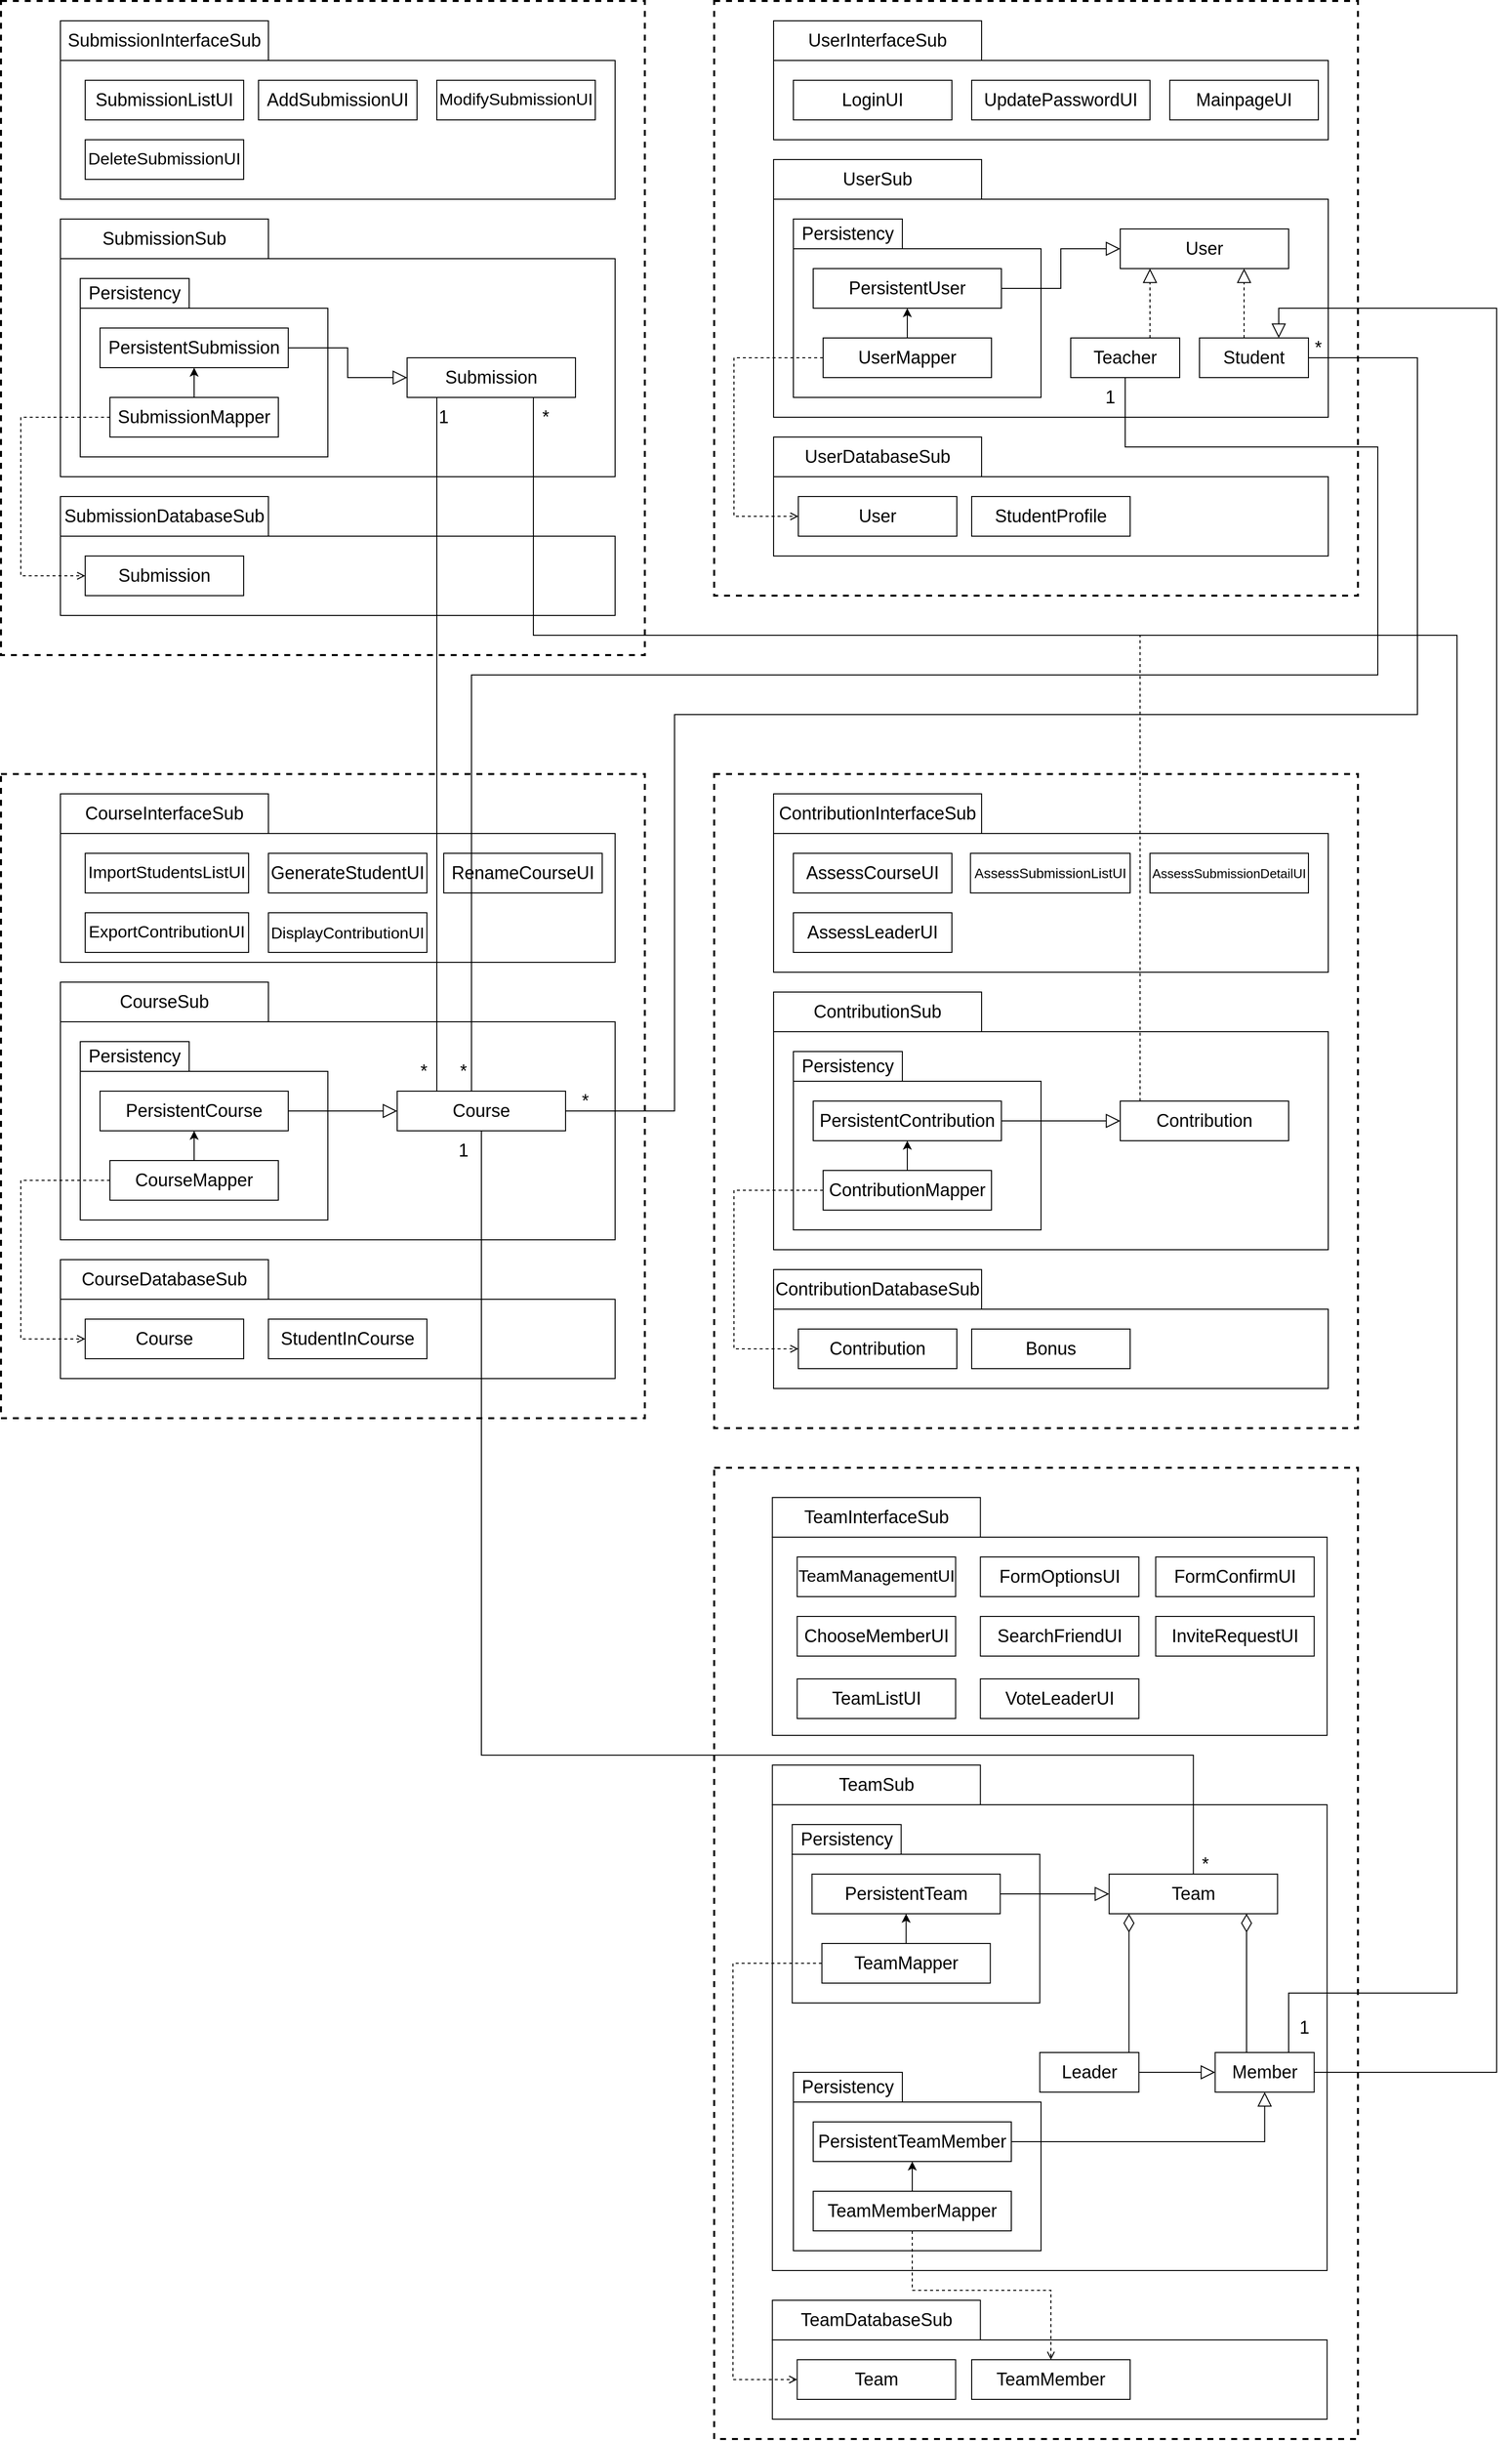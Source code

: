 <mxfile version="12.6.5" type="device"><diagram id="eF9GZsNwg34fbV_sq6hl" name="第 1 页"><mxGraphModel dx="749" dy="556" grid="1" gridSize="10" guides="1" tooltips="1" connect="1" arrows="1" fold="1" page="1" pageScale="1" pageWidth="1654" pageHeight="1169" math="0" shadow="0"><root><mxCell id="0"/><mxCell id="1" parent="0"/><mxCell id="9gmbNfI77f2Wn-PcryCL-110" value="" style="rounded=0;whiteSpace=wrap;html=1;fontSize=18;fillColor=none;dashed=1;strokeWidth=2;" parent="1" vertex="1"><mxGeometry x="760" y="820" width="650" height="660" as="geometry"/></mxCell><mxCell id="9gmbNfI77f2Wn-PcryCL-60" value="" style="rounded=0;whiteSpace=wrap;html=1;fontSize=18;fillColor=none;dashed=1;strokeWidth=2;" parent="1" vertex="1"><mxGeometry x="760" y="1520" width="650" height="980" as="geometry"/></mxCell><mxCell id="9gmbNfI77f2Wn-PcryCL-38" value="" style="rounded=0;whiteSpace=wrap;html=1;fontSize=18;fillColor=none;dashed=1;strokeWidth=2;" parent="1" vertex="1"><mxGeometry x="40" y="40" width="650" height="660" as="geometry"/></mxCell><mxCell id="9gmbNfI77f2Wn-PcryCL-2" value="" style="rounded=0;whiteSpace=wrap;html=1;fontSize=18;" parent="1" vertex="1"><mxGeometry x="100" y="100" width="560" height="140" as="geometry"/></mxCell><mxCell id="9gmbNfI77f2Wn-PcryCL-15" value="DeleteSubmissionUI" style="rounded=0;whiteSpace=wrap;html=1;fontSize=17;" parent="1" vertex="1"><mxGeometry x="125" y="180" width="160" height="40" as="geometry"/></mxCell><mxCell id="9gmbNfI77f2Wn-PcryCL-16" value="&lt;font style=&quot;font-size: 18px&quot;&gt;AddSubmissionUI&lt;/font&gt;" style="rounded=0;whiteSpace=wrap;html=1;fontSize=18;" parent="1" vertex="1"><mxGeometry x="300" y="120" width="160" height="40" as="geometry"/></mxCell><mxCell id="9gmbNfI77f2Wn-PcryCL-17" value="ModifySubmissionUI" style="rounded=0;whiteSpace=wrap;html=1;fontSize=17;" parent="1" vertex="1"><mxGeometry x="480" y="120" width="160" height="40" as="geometry"/></mxCell><mxCell id="9gmbNfI77f2Wn-PcryCL-19" value="&lt;font style=&quot;font-size: 18px&quot;&gt;SubmissionInterfaceSub&lt;/font&gt;" style="rounded=0;whiteSpace=wrap;html=1;fontSize=18;" parent="1" vertex="1"><mxGeometry x="100" y="60" width="210" height="40" as="geometry"/></mxCell><mxCell id="9gmbNfI77f2Wn-PcryCL-20" value="" style="rounded=0;whiteSpace=wrap;html=1;fontSize=18;" parent="1" vertex="1"><mxGeometry x="100" y="300" width="560" height="220" as="geometry"/></mxCell><mxCell id="9gmbNfI77f2Wn-PcryCL-21" value="" style="rounded=0;whiteSpace=wrap;html=1;fontSize=18;" parent="1" vertex="1"><mxGeometry x="120" y="350" width="250" height="150" as="geometry"/></mxCell><mxCell id="9gmbNfI77f2Wn-PcryCL-22" value="&lt;font style=&quot;font-size: 18px&quot;&gt;Persistency&lt;/font&gt;" style="rounded=0;whiteSpace=wrap;html=1;fontSize=18;" parent="1" vertex="1"><mxGeometry x="120" y="320" width="110" height="30" as="geometry"/></mxCell><mxCell id="9gmbNfI77f2Wn-PcryCL-28" style="edgeStyle=orthogonalEdgeStyle;rounded=0;orthogonalLoop=1;jettySize=auto;html=1;fontSize=18;" parent="1" source="9gmbNfI77f2Wn-PcryCL-23" target="9gmbNfI77f2Wn-PcryCL-25" edge="1"><mxGeometry relative="1" as="geometry"/></mxCell><mxCell id="9gmbNfI77f2Wn-PcryCL-23" value="SubmissionMapper" style="rounded=0;whiteSpace=wrap;html=1;fontSize=18;" parent="1" vertex="1"><mxGeometry x="150" y="440" width="170" height="40" as="geometry"/></mxCell><mxCell id="9gmbNfI77f2Wn-PcryCL-24" value="&lt;font style=&quot;font-size: 18px&quot;&gt;SubmissionSub&lt;/font&gt;" style="rounded=0;whiteSpace=wrap;html=1;fontSize=18;" parent="1" vertex="1"><mxGeometry x="100" y="260" width="210" height="40" as="geometry"/></mxCell><mxCell id="9gmbNfI77f2Wn-PcryCL-25" value="PersistentSubmission" style="rounded=0;whiteSpace=wrap;html=1;fontSize=18;" parent="1" vertex="1"><mxGeometry x="140" y="370" width="190" height="40" as="geometry"/></mxCell><mxCell id="9gmbNfI77f2Wn-PcryCL-29" value="Submission" style="rounded=0;whiteSpace=wrap;html=1;fontSize=18;" parent="1" vertex="1"><mxGeometry x="450" y="400" width="170" height="40" as="geometry"/></mxCell><mxCell id="9gmbNfI77f2Wn-PcryCL-30" value="" style="endArrow=block;html=1;fontSize=18;endFill=0;endSize=12;edgeStyle=elbowEdgeStyle;rounded=0;" parent="1" source="9gmbNfI77f2Wn-PcryCL-25" target="9gmbNfI77f2Wn-PcryCL-29" edge="1"><mxGeometry width="50" height="50" relative="1" as="geometry"><mxPoint x="437" y="530" as="sourcePoint"/><mxPoint x="487" y="480" as="targetPoint"/></mxGeometry></mxCell><mxCell id="9gmbNfI77f2Wn-PcryCL-31" value="" style="rounded=0;whiteSpace=wrap;html=1;fontSize=18;" parent="1" vertex="1"><mxGeometry x="100" y="580" width="560" height="80" as="geometry"/></mxCell><mxCell id="9gmbNfI77f2Wn-PcryCL-33" value="&lt;font style=&quot;font-size: 18px&quot;&gt;Submission&lt;/font&gt;" style="rounded=0;whiteSpace=wrap;html=1;fontSize=18;" parent="1" vertex="1"><mxGeometry x="125" y="600" width="160" height="40" as="geometry"/></mxCell><mxCell id="9gmbNfI77f2Wn-PcryCL-35" value="&lt;font style=&quot;font-size: 18px&quot;&gt;SubmissionDatabaseSub&lt;/font&gt;" style="rounded=0;whiteSpace=wrap;html=1;fontSize=18;" parent="1" vertex="1"><mxGeometry x="100" y="540" width="210" height="40" as="geometry"/></mxCell><mxCell id="9gmbNfI77f2Wn-PcryCL-37" value="" style="endArrow=open;html=1;fontSize=18;exitX=0;exitY=0.5;exitDx=0;exitDy=0;entryX=0;entryY=0.5;entryDx=0;entryDy=0;dashed=1;endFill=0;edgeStyle=orthogonalEdgeStyle;rounded=0;" parent="1" source="9gmbNfI77f2Wn-PcryCL-23" target="9gmbNfI77f2Wn-PcryCL-33" edge="1"><mxGeometry width="50" height="50" relative="1" as="geometry"><mxPoint x="100" y="800" as="sourcePoint"/><mxPoint x="150" y="750" as="targetPoint"/><Array as="points"><mxPoint x="60" y="460"/><mxPoint x="60" y="620"/></Array></mxGeometry></mxCell><mxCell id="9gmbNfI77f2Wn-PcryCL-39" value="" style="rounded=0;whiteSpace=wrap;html=1;fontSize=18;fillColor=none;dashed=1;strokeWidth=2;" parent="1" vertex="1"><mxGeometry x="760" y="40" width="650" height="600" as="geometry"/></mxCell><mxCell id="9gmbNfI77f2Wn-PcryCL-40" value="" style="rounded=0;whiteSpace=wrap;html=1;fontSize=18;" parent="1" vertex="1"><mxGeometry x="820" y="100" width="560" height="80" as="geometry"/></mxCell><mxCell id="9gmbNfI77f2Wn-PcryCL-41" value="UpdatePasswordUI" style="rounded=0;whiteSpace=wrap;html=1;fontSize=18;" parent="1" vertex="1"><mxGeometry x="1020" y="120" width="180" height="40" as="geometry"/></mxCell><mxCell id="9gmbNfI77f2Wn-PcryCL-42" value="&lt;font style=&quot;font-size: 18px&quot;&gt;LoginUI&lt;/font&gt;" style="rounded=0;whiteSpace=wrap;html=1;fontSize=18;" parent="1" vertex="1"><mxGeometry x="840" y="120" width="160" height="40" as="geometry"/></mxCell><mxCell id="9gmbNfI77f2Wn-PcryCL-44" value="&lt;font style=&quot;font-size: 18px&quot;&gt;UserInterfaceSub&lt;/font&gt;" style="rounded=0;whiteSpace=wrap;html=1;fontSize=18;" parent="1" vertex="1"><mxGeometry x="820" y="60" width="210" height="40" as="geometry"/></mxCell><mxCell id="9gmbNfI77f2Wn-PcryCL-45" value="" style="rounded=0;whiteSpace=wrap;html=1;fontSize=18;" parent="1" vertex="1"><mxGeometry x="820" y="240" width="560" height="220" as="geometry"/></mxCell><mxCell id="9gmbNfI77f2Wn-PcryCL-46" value="" style="rounded=0;whiteSpace=wrap;html=1;fontSize=18;" parent="1" vertex="1"><mxGeometry x="840" y="290" width="250" height="150" as="geometry"/></mxCell><mxCell id="9gmbNfI77f2Wn-PcryCL-47" value="&lt;font style=&quot;font-size: 18px&quot;&gt;Persistency&lt;/font&gt;" style="rounded=0;whiteSpace=wrap;html=1;fontSize=18;" parent="1" vertex="1"><mxGeometry x="840" y="260" width="110" height="30" as="geometry"/></mxCell><mxCell id="9gmbNfI77f2Wn-PcryCL-48" style="edgeStyle=orthogonalEdgeStyle;rounded=0;orthogonalLoop=1;jettySize=auto;html=1;fontSize=18;" parent="1" source="9gmbNfI77f2Wn-PcryCL-49" target="9gmbNfI77f2Wn-PcryCL-51" edge="1"><mxGeometry relative="1" as="geometry"/></mxCell><mxCell id="9gmbNfI77f2Wn-PcryCL-49" value="UserMapper" style="rounded=0;whiteSpace=wrap;html=1;fontSize=18;" parent="1" vertex="1"><mxGeometry x="870" y="380" width="170" height="40" as="geometry"/></mxCell><mxCell id="9gmbNfI77f2Wn-PcryCL-50" value="&lt;font style=&quot;font-size: 18px&quot;&gt;UserSub&lt;/font&gt;" style="rounded=0;whiteSpace=wrap;html=1;fontSize=18;" parent="1" vertex="1"><mxGeometry x="820" y="200" width="210" height="40" as="geometry"/></mxCell><mxCell id="9gmbNfI77f2Wn-PcryCL-51" value="PersistentUser" style="rounded=0;whiteSpace=wrap;html=1;fontSize=18;" parent="1" vertex="1"><mxGeometry x="860" y="310" width="190" height="40" as="geometry"/></mxCell><mxCell id="9gmbNfI77f2Wn-PcryCL-52" value="User" style="rounded=0;whiteSpace=wrap;html=1;fontSize=18;" parent="1" vertex="1"><mxGeometry x="1170" y="270" width="170" height="40" as="geometry"/></mxCell><mxCell id="9gmbNfI77f2Wn-PcryCL-53" value="" style="endArrow=block;html=1;fontSize=18;endFill=0;endSize=12;edgeStyle=elbowEdgeStyle;rounded=0;" parent="1" source="9gmbNfI77f2Wn-PcryCL-51" target="9gmbNfI77f2Wn-PcryCL-52" edge="1"><mxGeometry width="50" height="50" relative="1" as="geometry"><mxPoint x="1157" y="470" as="sourcePoint"/><mxPoint x="1207" y="420" as="targetPoint"/></mxGeometry></mxCell><mxCell id="9gmbNfI77f2Wn-PcryCL-54" value="" style="rounded=0;whiteSpace=wrap;html=1;fontSize=18;" parent="1" vertex="1"><mxGeometry x="820" y="520" width="560" height="80" as="geometry"/></mxCell><mxCell id="9gmbNfI77f2Wn-PcryCL-55" value="&lt;font style=&quot;font-size: 18px&quot;&gt;User&lt;/font&gt;" style="rounded=0;whiteSpace=wrap;html=1;fontSize=18;" parent="1" vertex="1"><mxGeometry x="845" y="540" width="160" height="40" as="geometry"/></mxCell><mxCell id="9gmbNfI77f2Wn-PcryCL-56" value="&lt;font style=&quot;font-size: 18px&quot;&gt;UserDatabaseSub&lt;/font&gt;" style="rounded=0;whiteSpace=wrap;html=1;fontSize=18;" parent="1" vertex="1"><mxGeometry x="820" y="480" width="210" height="40" as="geometry"/></mxCell><mxCell id="9gmbNfI77f2Wn-PcryCL-57" value="" style="endArrow=open;html=1;fontSize=18;exitX=0;exitY=0.5;exitDx=0;exitDy=0;entryX=0;entryY=0.5;entryDx=0;entryDy=0;dashed=1;endFill=0;edgeStyle=orthogonalEdgeStyle;rounded=0;" parent="1" source="9gmbNfI77f2Wn-PcryCL-49" target="9gmbNfI77f2Wn-PcryCL-55" edge="1"><mxGeometry width="50" height="50" relative="1" as="geometry"><mxPoint x="820" y="740" as="sourcePoint"/><mxPoint x="870" y="690" as="targetPoint"/><Array as="points"><mxPoint x="780" y="400"/><mxPoint x="780" y="560"/></Array></mxGeometry></mxCell><mxCell id="9gmbNfI77f2Wn-PcryCL-59" value="MainpageUI" style="rounded=0;whiteSpace=wrap;html=1;fontSize=18;" parent="1" vertex="1"><mxGeometry x="1220" y="120" width="150" height="40" as="geometry"/></mxCell><mxCell id="9gmbNfI77f2Wn-PcryCL-61" value="" style="rounded=0;whiteSpace=wrap;html=1;fontSize=18;" parent="1" vertex="1"><mxGeometry x="818.79" y="1590" width="560" height="200" as="geometry"/></mxCell><mxCell id="9gmbNfI77f2Wn-PcryCL-62" value="&lt;font style=&quot;font-size: 18px&quot;&gt;FormOptionsUI&lt;/font&gt;" style="rounded=0;whiteSpace=wrap;html=1;fontSize=18;" parent="1" vertex="1"><mxGeometry x="1028.79" y="1610" width="160" height="40" as="geometry"/></mxCell><mxCell id="9gmbNfI77f2Wn-PcryCL-63" value="&lt;font style=&quot;font-size: 17px;&quot;&gt;TeamManagementUI&lt;/font&gt;" style="rounded=0;whiteSpace=wrap;html=1;fontSize=17;" parent="1" vertex="1"><mxGeometry x="843.79" y="1610" width="160" height="40" as="geometry"/></mxCell><mxCell id="9gmbNfI77f2Wn-PcryCL-64" value="FormConfirmUI" style="rounded=0;whiteSpace=wrap;html=1;fontSize=18;" parent="1" vertex="1"><mxGeometry x="1205.79" y="1610" width="160" height="40" as="geometry"/></mxCell><mxCell id="9gmbNfI77f2Wn-PcryCL-65" value="&lt;font style=&quot;font-size: 18px&quot;&gt;TeamInterfaceSub&lt;/font&gt;" style="rounded=0;whiteSpace=wrap;html=1;fontSize=18;" parent="1" vertex="1"><mxGeometry x="818.79" y="1550" width="210" height="40" as="geometry"/></mxCell><mxCell id="9gmbNfI77f2Wn-PcryCL-66" value="" style="rounded=0;whiteSpace=wrap;html=1;fontSize=18;" parent="1" vertex="1"><mxGeometry x="818.79" y="1860" width="560" height="470" as="geometry"/></mxCell><mxCell id="9gmbNfI77f2Wn-PcryCL-67" value="" style="rounded=0;whiteSpace=wrap;html=1;fontSize=18;" parent="1" vertex="1"><mxGeometry x="838.79" y="1910" width="250" height="150" as="geometry"/></mxCell><mxCell id="9gmbNfI77f2Wn-PcryCL-68" value="&lt;font style=&quot;font-size: 18px&quot;&gt;Persistency&lt;/font&gt;" style="rounded=0;whiteSpace=wrap;html=1;fontSize=18;" parent="1" vertex="1"><mxGeometry x="838.79" y="1880" width="110" height="30" as="geometry"/></mxCell><mxCell id="9gmbNfI77f2Wn-PcryCL-69" style="edgeStyle=orthogonalEdgeStyle;rounded=0;orthogonalLoop=1;jettySize=auto;html=1;fontSize=18;" parent="1" source="9gmbNfI77f2Wn-PcryCL-70" target="9gmbNfI77f2Wn-PcryCL-72" edge="1"><mxGeometry relative="1" as="geometry"/></mxCell><mxCell id="9gmbNfI77f2Wn-PcryCL-70" value="TeamMapper" style="rounded=0;whiteSpace=wrap;html=1;fontSize=18;" parent="1" vertex="1"><mxGeometry x="868.79" y="2000" width="170" height="40" as="geometry"/></mxCell><mxCell id="9gmbNfI77f2Wn-PcryCL-71" value="&lt;font style=&quot;font-size: 18px&quot;&gt;TeamSub&lt;/font&gt;" style="rounded=0;whiteSpace=wrap;html=1;fontSize=18;" parent="1" vertex="1"><mxGeometry x="818.79" y="1820" width="210" height="40" as="geometry"/></mxCell><mxCell id="9gmbNfI77f2Wn-PcryCL-72" value="PersistentTeam" style="rounded=0;whiteSpace=wrap;html=1;fontSize=18;" parent="1" vertex="1"><mxGeometry x="858.79" y="1930" width="190" height="40" as="geometry"/></mxCell><mxCell id="9gmbNfI77f2Wn-PcryCL-73" value="Team" style="rounded=0;whiteSpace=wrap;html=1;fontSize=18;" parent="1" vertex="1"><mxGeometry x="1158.79" y="1930" width="170" height="40" as="geometry"/></mxCell><mxCell id="9gmbNfI77f2Wn-PcryCL-74" value="" style="endArrow=block;html=1;fontSize=18;endFill=0;endSize=12;edgeStyle=elbowEdgeStyle;rounded=0;" parent="1" source="9gmbNfI77f2Wn-PcryCL-72" target="9gmbNfI77f2Wn-PcryCL-73" edge="1"><mxGeometry width="50" height="50" relative="1" as="geometry"><mxPoint x="1155.79" y="2090" as="sourcePoint"/><mxPoint x="1205.79" y="2040" as="targetPoint"/></mxGeometry></mxCell><mxCell id="9gmbNfI77f2Wn-PcryCL-75" value="" style="rounded=0;whiteSpace=wrap;html=1;fontSize=18;" parent="1" vertex="1"><mxGeometry x="818.79" y="2400" width="560" height="80" as="geometry"/></mxCell><mxCell id="9gmbNfI77f2Wn-PcryCL-76" value="&lt;font style=&quot;font-size: 18px&quot;&gt;Team&lt;/font&gt;" style="rounded=0;whiteSpace=wrap;html=1;fontSize=18;" parent="1" vertex="1"><mxGeometry x="843.79" y="2420" width="160" height="40" as="geometry"/></mxCell><mxCell id="9gmbNfI77f2Wn-PcryCL-77" value="&lt;font style=&quot;font-size: 18px&quot;&gt;TeamDatabaseSub&lt;/font&gt;" style="rounded=0;whiteSpace=wrap;html=1;fontSize=18;" parent="1" vertex="1"><mxGeometry x="818.79" y="2360" width="210" height="40" as="geometry"/></mxCell><mxCell id="9gmbNfI77f2Wn-PcryCL-78" value="" style="endArrow=open;html=1;fontSize=18;exitX=0;exitY=0.5;exitDx=0;exitDy=0;dashed=1;endFill=0;edgeStyle=orthogonalEdgeStyle;rounded=0;" parent="1" source="9gmbNfI77f2Wn-PcryCL-70" target="9gmbNfI77f2Wn-PcryCL-76" edge="1"><mxGeometry width="50" height="50" relative="1" as="geometry"><mxPoint x="818.79" y="2360" as="sourcePoint"/><mxPoint x="868.79" y="2310" as="targetPoint"/><Array as="points"><mxPoint x="779" y="2020"/><mxPoint x="779" y="2440"/></Array></mxGeometry></mxCell><mxCell id="9gmbNfI77f2Wn-PcryCL-79" value="" style="rounded=0;whiteSpace=wrap;html=1;fontSize=18;fillColor=none;dashed=1;strokeWidth=2;" parent="1" vertex="1"><mxGeometry x="40" y="820" width="650" height="650" as="geometry"/></mxCell><mxCell id="9gmbNfI77f2Wn-PcryCL-80" value="" style="rounded=0;whiteSpace=wrap;html=1;fontSize=18;" parent="1" vertex="1"><mxGeometry x="100" y="880" width="560" height="130" as="geometry"/></mxCell><mxCell id="9gmbNfI77f2Wn-PcryCL-81" value="GenerateStudentUI" style="rounded=0;whiteSpace=wrap;html=1;fontSize=18;" parent="1" vertex="1"><mxGeometry x="310" y="900" width="160" height="40" as="geometry"/></mxCell><mxCell id="9gmbNfI77f2Wn-PcryCL-82" value="&lt;font style=&quot;font-size: 17px;&quot;&gt;ImportStudentsListUI&lt;/font&gt;" style="rounded=0;whiteSpace=wrap;html=1;fontSize=17;" parent="1" vertex="1"><mxGeometry x="125" y="900" width="165" height="40" as="geometry"/></mxCell><mxCell id="9gmbNfI77f2Wn-PcryCL-83" value="RenameCourseUI" style="rounded=0;whiteSpace=wrap;html=1;fontSize=18;" parent="1" vertex="1"><mxGeometry x="487" y="900" width="160" height="40" as="geometry"/></mxCell><mxCell id="9gmbNfI77f2Wn-PcryCL-84" value="&lt;font style=&quot;font-size: 18px&quot;&gt;CourseInterfaceSub&lt;/font&gt;" style="rounded=0;whiteSpace=wrap;html=1;fontSize=18;" parent="1" vertex="1"><mxGeometry x="100" y="840" width="210" height="40" as="geometry"/></mxCell><mxCell id="9gmbNfI77f2Wn-PcryCL-85" value="" style="rounded=0;whiteSpace=wrap;html=1;fontSize=18;" parent="1" vertex="1"><mxGeometry x="100" y="1070" width="560" height="220" as="geometry"/></mxCell><mxCell id="9gmbNfI77f2Wn-PcryCL-86" value="" style="rounded=0;whiteSpace=wrap;html=1;fontSize=18;" parent="1" vertex="1"><mxGeometry x="120" y="1120" width="250" height="150" as="geometry"/></mxCell><mxCell id="9gmbNfI77f2Wn-PcryCL-87" value="&lt;font style=&quot;font-size: 18px&quot;&gt;Persistency&lt;/font&gt;" style="rounded=0;whiteSpace=wrap;html=1;fontSize=18;" parent="1" vertex="1"><mxGeometry x="120" y="1090" width="110" height="30" as="geometry"/></mxCell><mxCell id="9gmbNfI77f2Wn-PcryCL-88" style="edgeStyle=orthogonalEdgeStyle;rounded=0;orthogonalLoop=1;jettySize=auto;html=1;fontSize=18;" parent="1" source="9gmbNfI77f2Wn-PcryCL-89" target="9gmbNfI77f2Wn-PcryCL-91" edge="1"><mxGeometry relative="1" as="geometry"/></mxCell><mxCell id="9gmbNfI77f2Wn-PcryCL-89" value="CourseMapper" style="rounded=0;whiteSpace=wrap;html=1;fontSize=18;" parent="1" vertex="1"><mxGeometry x="150" y="1210" width="170" height="40" as="geometry"/></mxCell><mxCell id="9gmbNfI77f2Wn-PcryCL-90" value="&lt;font style=&quot;font-size: 18px&quot;&gt;CourseSub&lt;/font&gt;" style="rounded=0;whiteSpace=wrap;html=1;fontSize=18;" parent="1" vertex="1"><mxGeometry x="100" y="1030" width="210" height="40" as="geometry"/></mxCell><mxCell id="9gmbNfI77f2Wn-PcryCL-91" value="PersistentCourse" style="rounded=0;whiteSpace=wrap;html=1;fontSize=18;" parent="1" vertex="1"><mxGeometry x="140" y="1140" width="190" height="40" as="geometry"/></mxCell><mxCell id="9gmbNfI77f2Wn-PcryCL-92" value="Course" style="rounded=0;whiteSpace=wrap;html=1;fontSize=18;" parent="1" vertex="1"><mxGeometry x="440" y="1140" width="170" height="40" as="geometry"/></mxCell><mxCell id="9gmbNfI77f2Wn-PcryCL-93" value="" style="endArrow=block;html=1;fontSize=18;endFill=0;endSize=12;edgeStyle=elbowEdgeStyle;rounded=0;" parent="1" source="9gmbNfI77f2Wn-PcryCL-91" target="9gmbNfI77f2Wn-PcryCL-92" edge="1"><mxGeometry width="50" height="50" relative="1" as="geometry"><mxPoint x="437" y="1300" as="sourcePoint"/><mxPoint x="487" y="1250" as="targetPoint"/></mxGeometry></mxCell><mxCell id="9gmbNfI77f2Wn-PcryCL-94" value="" style="rounded=0;whiteSpace=wrap;html=1;fontSize=18;" parent="1" vertex="1"><mxGeometry x="100" y="1350" width="560" height="80" as="geometry"/></mxCell><mxCell id="9gmbNfI77f2Wn-PcryCL-95" value="&lt;font style=&quot;font-size: 18px&quot;&gt;Course&lt;/font&gt;" style="rounded=0;whiteSpace=wrap;html=1;fontSize=18;" parent="1" vertex="1"><mxGeometry x="125" y="1370" width="160" height="40" as="geometry"/></mxCell><mxCell id="9gmbNfI77f2Wn-PcryCL-96" value="&lt;font style=&quot;font-size: 18px&quot;&gt;CourseDatabaseSub&lt;/font&gt;" style="rounded=0;whiteSpace=wrap;html=1;fontSize=18;" parent="1" vertex="1"><mxGeometry x="100" y="1310" width="210" height="40" as="geometry"/></mxCell><mxCell id="9gmbNfI77f2Wn-PcryCL-97" value="" style="endArrow=open;html=1;fontSize=18;exitX=0;exitY=0.5;exitDx=0;exitDy=0;entryX=0;entryY=0.5;entryDx=0;entryDy=0;dashed=1;endFill=0;edgeStyle=orthogonalEdgeStyle;rounded=0;" parent="1" source="9gmbNfI77f2Wn-PcryCL-89" target="9gmbNfI77f2Wn-PcryCL-95" edge="1"><mxGeometry width="50" height="50" relative="1" as="geometry"><mxPoint x="100" y="1520" as="sourcePoint"/><mxPoint x="150" y="1470" as="targetPoint"/><Array as="points"><mxPoint x="60" y="1230"/><mxPoint x="60" y="1390"/></Array></mxGeometry></mxCell><mxCell id="9gmbNfI77f2Wn-PcryCL-100" style="edgeStyle=elbowEdgeStyle;rounded=0;orthogonalLoop=1;jettySize=auto;html=1;dashed=1;endArrow=block;endFill=0;endSize=12;fontSize=18;" parent="1" source="9gmbNfI77f2Wn-PcryCL-98" target="9gmbNfI77f2Wn-PcryCL-52" edge="1"><mxGeometry relative="1" as="geometry"/></mxCell><mxCell id="9gmbNfI77f2Wn-PcryCL-107" style="edgeStyle=orthogonalEdgeStyle;rounded=0;orthogonalLoop=1;jettySize=auto;html=1;exitX=0.5;exitY=1;exitDx=0;exitDy=0;endArrow=none;endFill=0;endSize=12;fontSize=18;elbow=vertical;" parent="1" source="9gmbNfI77f2Wn-PcryCL-98" target="9gmbNfI77f2Wn-PcryCL-92" edge="1"><mxGeometry relative="1" as="geometry"><Array as="points"><mxPoint x="1175" y="490"/><mxPoint x="1430" y="490"/><mxPoint x="1430" y="720"/><mxPoint x="515" y="720"/></Array></mxGeometry></mxCell><mxCell id="9gmbNfI77f2Wn-PcryCL-98" value="Teacher" style="rounded=0;whiteSpace=wrap;html=1;fontSize=18;" parent="1" vertex="1"><mxGeometry x="1120" y="380" width="110" height="40" as="geometry"/></mxCell><mxCell id="9gmbNfI77f2Wn-PcryCL-101" style="edgeStyle=elbowEdgeStyle;rounded=0;orthogonalLoop=1;jettySize=auto;html=1;dashed=1;endArrow=block;endFill=0;endSize=12;fontSize=18;" parent="1" source="9gmbNfI77f2Wn-PcryCL-99" target="9gmbNfI77f2Wn-PcryCL-52" edge="1"><mxGeometry relative="1" as="geometry"/></mxCell><mxCell id="9gmbNfI77f2Wn-PcryCL-102" style="edgeStyle=orthogonalEdgeStyle;rounded=0;orthogonalLoop=1;jettySize=auto;html=1;exitX=1;exitY=0.5;exitDx=0;exitDy=0;entryX=1;entryY=0.5;entryDx=0;entryDy=0;endArrow=none;endFill=0;endSize=12;fontSize=18;" parent="1" source="9gmbNfI77f2Wn-PcryCL-99" target="9gmbNfI77f2Wn-PcryCL-92" edge="1"><mxGeometry relative="1" as="geometry"><Array as="points"><mxPoint x="1470" y="400"/><mxPoint x="1470" y="760"/><mxPoint x="720" y="760"/><mxPoint x="720" y="1160"/></Array></mxGeometry></mxCell><mxCell id="9gmbNfI77f2Wn-PcryCL-138" style="edgeStyle=orthogonalEdgeStyle;rounded=0;orthogonalLoop=1;jettySize=auto;html=1;startSize=12;endArrow=none;endFill=0;endSize=12;fontSize=18;startArrow=block;startFill=0;targetPerimeterSpacing=0;" parent="1" source="9gmbNfI77f2Wn-PcryCL-99" target="9gmbNfI77f2Wn-PcryCL-131" edge="1"><mxGeometry relative="1" as="geometry"><Array as="points"><mxPoint x="1330" y="350"/><mxPoint x="1550" y="350"/><mxPoint x="1550" y="2130"/></Array></mxGeometry></mxCell><mxCell id="9gmbNfI77f2Wn-PcryCL-99" value="Student" style="rounded=0;whiteSpace=wrap;html=1;fontSize=18;" parent="1" vertex="1"><mxGeometry x="1250" y="380" width="110" height="40" as="geometry"/></mxCell><mxCell id="9gmbNfI77f2Wn-PcryCL-104" value="*" style="text;html=1;strokeColor=none;fillColor=none;align=center;verticalAlign=middle;whiteSpace=wrap;rounded=0;dashed=1;fontSize=18;" parent="1" vertex="1"><mxGeometry x="1360" y="380" width="20" height="20" as="geometry"/></mxCell><mxCell id="9gmbNfI77f2Wn-PcryCL-105" value="*" style="text;html=1;strokeColor=none;fillColor=none;align=center;verticalAlign=middle;whiteSpace=wrap;rounded=0;dashed=1;fontSize=18;" parent="1" vertex="1"><mxGeometry x="620" y="1140" width="20" height="20" as="geometry"/></mxCell><mxCell id="9gmbNfI77f2Wn-PcryCL-109" value="*" style="text;html=1;strokeColor=none;fillColor=none;align=center;verticalAlign=middle;whiteSpace=wrap;rounded=0;dashed=1;fontSize=18;" parent="1" vertex="1"><mxGeometry x="497" y="1110" width="20" height="20" as="geometry"/></mxCell><mxCell id="9gmbNfI77f2Wn-PcryCL-111" value="" style="rounded=0;whiteSpace=wrap;html=1;fontSize=18;" parent="1" vertex="1"><mxGeometry x="820" y="880" width="560" height="140" as="geometry"/></mxCell><mxCell id="9gmbNfI77f2Wn-PcryCL-115" value="&lt;font style=&quot;font-size: 18px&quot;&gt;ContributionInterfaceSub&lt;/font&gt;" style="rounded=0;whiteSpace=wrap;html=1;fontSize=18;" parent="1" vertex="1"><mxGeometry x="820" y="840" width="210" height="40" as="geometry"/></mxCell><mxCell id="9gmbNfI77f2Wn-PcryCL-116" value="" style="rounded=0;whiteSpace=wrap;html=1;fontSize=18;" parent="1" vertex="1"><mxGeometry x="820" y="1080" width="560" height="220" as="geometry"/></mxCell><mxCell id="9gmbNfI77f2Wn-PcryCL-117" value="" style="rounded=0;whiteSpace=wrap;html=1;fontSize=18;" parent="1" vertex="1"><mxGeometry x="840" y="1130" width="250" height="150" as="geometry"/></mxCell><mxCell id="9gmbNfI77f2Wn-PcryCL-118" value="&lt;font style=&quot;font-size: 18px&quot;&gt;Persistency&lt;/font&gt;" style="rounded=0;whiteSpace=wrap;html=1;fontSize=18;" parent="1" vertex="1"><mxGeometry x="840" y="1100" width="110" height="30" as="geometry"/></mxCell><mxCell id="9gmbNfI77f2Wn-PcryCL-119" style="edgeStyle=orthogonalEdgeStyle;rounded=0;orthogonalLoop=1;jettySize=auto;html=1;fontSize=18;" parent="1" source="9gmbNfI77f2Wn-PcryCL-120" target="9gmbNfI77f2Wn-PcryCL-122" edge="1"><mxGeometry relative="1" as="geometry"/></mxCell><mxCell id="9gmbNfI77f2Wn-PcryCL-120" value="ContributionMapper" style="rounded=0;whiteSpace=wrap;html=1;fontSize=18;" parent="1" vertex="1"><mxGeometry x="870" y="1220" width="170" height="40" as="geometry"/></mxCell><mxCell id="9gmbNfI77f2Wn-PcryCL-121" value="&lt;font style=&quot;font-size: 18px&quot;&gt;ContributionSub&lt;/font&gt;" style="rounded=0;whiteSpace=wrap;html=1;fontSize=18;" parent="1" vertex="1"><mxGeometry x="820" y="1040" width="210" height="40" as="geometry"/></mxCell><mxCell id="9gmbNfI77f2Wn-PcryCL-122" value="PersistentContribution" style="rounded=0;whiteSpace=wrap;html=1;fontSize=18;" parent="1" vertex="1"><mxGeometry x="860" y="1150" width="190" height="40" as="geometry"/></mxCell><mxCell id="9gmbNfI77f2Wn-PcryCL-123" value="Contribution" style="rounded=0;whiteSpace=wrap;html=1;fontSize=18;" parent="1" vertex="1"><mxGeometry x="1170" y="1150" width="170" height="40" as="geometry"/></mxCell><mxCell id="9gmbNfI77f2Wn-PcryCL-124" value="" style="endArrow=block;html=1;fontSize=18;endFill=0;endSize=12;edgeStyle=elbowEdgeStyle;rounded=0;" parent="1" source="9gmbNfI77f2Wn-PcryCL-122" target="9gmbNfI77f2Wn-PcryCL-123" edge="1"><mxGeometry width="50" height="50" relative="1" as="geometry"><mxPoint x="1157" y="1310" as="sourcePoint"/><mxPoint x="1207" y="1260" as="targetPoint"/></mxGeometry></mxCell><mxCell id="9gmbNfI77f2Wn-PcryCL-125" value="" style="rounded=0;whiteSpace=wrap;html=1;fontSize=18;" parent="1" vertex="1"><mxGeometry x="820" y="1360" width="560" height="80" as="geometry"/></mxCell><mxCell id="9gmbNfI77f2Wn-PcryCL-126" value="Contribution" style="rounded=0;whiteSpace=wrap;html=1;fontSize=18;" parent="1" vertex="1"><mxGeometry x="845" y="1380" width="160" height="40" as="geometry"/></mxCell><mxCell id="9gmbNfI77f2Wn-PcryCL-127" value="&lt;font style=&quot;font-size: 18px&quot;&gt;ContributionDatabaseSub&lt;/font&gt;" style="rounded=0;whiteSpace=wrap;html=1;fontSize=18;" parent="1" vertex="1"><mxGeometry x="820" y="1320" width="210" height="40" as="geometry"/></mxCell><mxCell id="9gmbNfI77f2Wn-PcryCL-128" value="" style="endArrow=open;html=1;fontSize=18;exitX=0;exitY=0.5;exitDx=0;exitDy=0;entryX=0;entryY=0.5;entryDx=0;entryDy=0;dashed=1;endFill=0;edgeStyle=orthogonalEdgeStyle;rounded=0;" parent="1" source="9gmbNfI77f2Wn-PcryCL-120" target="9gmbNfI77f2Wn-PcryCL-126" edge="1"><mxGeometry width="50" height="50" relative="1" as="geometry"><mxPoint x="820" y="1580" as="sourcePoint"/><mxPoint x="870" y="1530" as="targetPoint"/><Array as="points"><mxPoint x="780" y="1240"/><mxPoint x="780" y="1400"/></Array></mxGeometry></mxCell><mxCell id="9gmbNfI77f2Wn-PcryCL-130" value="AssessCourseUI" style="rounded=0;whiteSpace=wrap;html=1;fontSize=18;" parent="1" vertex="1"><mxGeometry x="840" y="900" width="160" height="40" as="geometry"/></mxCell><mxCell id="9gmbNfI77f2Wn-PcryCL-137" style="edgeStyle=elbowEdgeStyle;rounded=0;orthogonalLoop=1;jettySize=auto;html=1;endArrow=diamondThin;endFill=0;endSize=16;fontSize=18;" parent="1" source="9gmbNfI77f2Wn-PcryCL-131" target="9gmbNfI77f2Wn-PcryCL-73" edge="1"><mxGeometry relative="1" as="geometry"/></mxCell><mxCell id="9gmbNfI77f2Wn-PcryCL-168" style="edgeStyle=orthogonalEdgeStyle;rounded=0;orthogonalLoop=1;jettySize=auto;html=1;entryX=0.75;entryY=1;entryDx=0;entryDy=0;startSize=8;endArrow=none;endFill=0;endSize=16;fontSize=18;" parent="1" source="9gmbNfI77f2Wn-PcryCL-131" target="9gmbNfI77f2Wn-PcryCL-29" edge="1"><mxGeometry relative="1" as="geometry"><Array as="points"><mxPoint x="1340" y="2050"/><mxPoint x="1510" y="2050"/><mxPoint x="1510" y="680"/><mxPoint x="578" y="680"/></Array></mxGeometry></mxCell><mxCell id="9gmbNfI77f2Wn-PcryCL-131" value="Member" style="rounded=0;whiteSpace=wrap;html=1;fontSize=18;" parent="1" vertex="1"><mxGeometry x="1265.79" y="2110" width="100" height="40" as="geometry"/></mxCell><mxCell id="9gmbNfI77f2Wn-PcryCL-135" style="edgeStyle=elbowEdgeStyle;rounded=0;orthogonalLoop=1;jettySize=auto;html=1;endArrow=block;endFill=0;endSize=12;fontSize=18;" parent="1" source="9gmbNfI77f2Wn-PcryCL-134" target="9gmbNfI77f2Wn-PcryCL-131" edge="1"><mxGeometry relative="1" as="geometry"/></mxCell><mxCell id="9gmbNfI77f2Wn-PcryCL-136" style="edgeStyle=elbowEdgeStyle;rounded=0;orthogonalLoop=1;jettySize=auto;html=1;endArrow=diamondThin;endFill=0;endSize=16;fontSize=18;" parent="1" source="9gmbNfI77f2Wn-PcryCL-134" target="9gmbNfI77f2Wn-PcryCL-73" edge="1"><mxGeometry relative="1" as="geometry"><Array as="points"><mxPoint x="1178.79" y="1990"/><mxPoint x="1168.79" y="2060"/></Array></mxGeometry></mxCell><mxCell id="9gmbNfI77f2Wn-PcryCL-134" value="Leader" style="rounded=0;whiteSpace=wrap;html=1;fontSize=18;" parent="1" vertex="1"><mxGeometry x="1088.79" y="2110" width="100" height="40" as="geometry"/></mxCell><mxCell id="9gmbNfI77f2Wn-PcryCL-160" value="ExportContributionUI" style="rounded=0;whiteSpace=wrap;html=1;fontSize=17;" parent="1" vertex="1"><mxGeometry x="125" y="960" width="165" height="40" as="geometry"/></mxCell><mxCell id="9gmbNfI77f2Wn-PcryCL-161" style="edgeStyle=orthogonalEdgeStyle;rounded=0;orthogonalLoop=1;jettySize=auto;html=1;startSize=8;endArrow=none;endFill=0;endSize=16;fontSize=18;" parent="1" source="9gmbNfI77f2Wn-PcryCL-73" target="9gmbNfI77f2Wn-PcryCL-92" edge="1"><mxGeometry relative="1" as="geometry"><Array as="points"><mxPoint x="1244" y="1810"/><mxPoint x="525" y="1810"/></Array></mxGeometry></mxCell><mxCell id="9gmbNfI77f2Wn-PcryCL-163" value="1" style="text;html=1;strokeColor=none;fillColor=none;align=center;verticalAlign=middle;whiteSpace=wrap;rounded=0;dashed=1;fontSize=18;" parent="1" vertex="1"><mxGeometry x="497" y="1190" width="20" height="20" as="geometry"/></mxCell><mxCell id="9gmbNfI77f2Wn-PcryCL-165" value="*" style="text;html=1;strokeColor=none;fillColor=none;align=center;verticalAlign=middle;whiteSpace=wrap;rounded=0;dashed=1;fontSize=18;" parent="1" vertex="1"><mxGeometry x="457" y="1110" width="20" height="20" as="geometry"/></mxCell><mxCell id="9gmbNfI77f2Wn-PcryCL-167" value="1" style="text;html=1;strokeColor=none;fillColor=none;align=center;verticalAlign=middle;whiteSpace=wrap;rounded=0;dashed=1;fontSize=18;" parent="1" vertex="1"><mxGeometry x="477" y="450" width="20" height="20" as="geometry"/></mxCell><mxCell id="9gmbNfI77f2Wn-PcryCL-171" value="*" style="text;html=1;strokeColor=none;fillColor=none;align=center;verticalAlign=middle;whiteSpace=wrap;rounded=0;dashed=1;fontSize=18;" parent="1" vertex="1"><mxGeometry x="580" y="450" width="20" height="20" as="geometry"/></mxCell><mxCell id="9gmbNfI77f2Wn-PcryCL-172" value="" style="endArrow=none;dashed=1;html=1;fontSize=18;edgeStyle=orthogonalEdgeStyle;rounded=0;strokeWidth=1;" parent="1" source="9gmbNfI77f2Wn-PcryCL-123" edge="1"><mxGeometry width="50" height="50" relative="1" as="geometry"><mxPoint x="570" y="970" as="sourcePoint"/><mxPoint x="1190" y="680" as="targetPoint"/><Array as="points"><mxPoint x="1190" y="680"/></Array></mxGeometry></mxCell><mxCell id="z3ln7FR-3G61pS3SQGrx-4" value="&lt;font style=&quot;font-size: 18px&quot;&gt;SubmissionListUI&lt;/font&gt;" style="rounded=0;whiteSpace=wrap;html=1;fontSize=18;" parent="1" vertex="1"><mxGeometry x="125" y="120" width="160" height="40" as="geometry"/></mxCell><mxCell id="z3ln7FR-3G61pS3SQGrx-6" value="DisplayContributionUI" style="rounded=0;whiteSpace=wrap;html=1;fontSize=16;" parent="1" vertex="1"><mxGeometry x="310" y="960" width="160" height="40" as="geometry"/></mxCell><mxCell id="9gmbNfI77f2Wn-PcryCL-164" style="edgeStyle=orthogonalEdgeStyle;rounded=0;orthogonalLoop=1;jettySize=auto;html=1;startSize=8;endArrow=none;endFill=0;endSize=16;fontSize=18;" parent="1" source="9gmbNfI77f2Wn-PcryCL-29" target="9gmbNfI77f2Wn-PcryCL-92" edge="1"><mxGeometry relative="1" as="geometry"><Array as="points"><mxPoint x="480" y="500"/><mxPoint x="480" y="500"/></Array></mxGeometry></mxCell><mxCell id="z3ln7FR-3G61pS3SQGrx-7" value="&lt;font style=&quot;font-size: 18px&quot;&gt;ChooseMemberUI&lt;/font&gt;" style="rounded=0;whiteSpace=wrap;html=1;fontSize=18;" parent="1" vertex="1"><mxGeometry x="843.79" y="1670" width="160" height="40" as="geometry"/></mxCell><mxCell id="z3ln7FR-3G61pS3SQGrx-8" value="SearchFriendUI" style="rounded=0;whiteSpace=wrap;html=1;fontSize=18;" parent="1" vertex="1"><mxGeometry x="1028.79" y="1670" width="160" height="40" as="geometry"/></mxCell><mxCell id="z3ln7FR-3G61pS3SQGrx-9" value="InviteRequestUI" style="rounded=0;whiteSpace=wrap;html=1;fontSize=18;" parent="1" vertex="1"><mxGeometry x="1205.79" y="1670" width="160" height="40" as="geometry"/></mxCell><mxCell id="z3ln7FR-3G61pS3SQGrx-10" value="TeamListUI" style="rounded=0;whiteSpace=wrap;html=1;fontSize=18;" parent="1" vertex="1"><mxGeometry x="843.79" y="1733" width="160" height="40" as="geometry"/></mxCell><mxCell id="z3ln7FR-3G61pS3SQGrx-11" value="VoteLeaderUI" style="rounded=0;whiteSpace=wrap;html=1;fontSize=18;" parent="1" vertex="1"><mxGeometry x="1028.79" y="1733" width="160" height="40" as="geometry"/></mxCell><mxCell id="z3ln7FR-3G61pS3SQGrx-12" value="AssessSubmissionListUI" style="rounded=0;whiteSpace=wrap;html=1;fontSize=14;" parent="1" vertex="1"><mxGeometry x="1018.79" y="900" width="161.21" height="40" as="geometry"/></mxCell><mxCell id="z3ln7FR-3G61pS3SQGrx-13" value="AssessSubmissionDetailUI" style="rounded=0;whiteSpace=wrap;html=1;fontSize=13;" parent="1" vertex="1"><mxGeometry x="1200" y="900" width="160" height="40" as="geometry"/></mxCell><mxCell id="z3ln7FR-3G61pS3SQGrx-14" value="AssessLeaderUI" style="rounded=0;whiteSpace=wrap;html=1;fontSize=18;" parent="1" vertex="1"><mxGeometry x="840" y="960" width="160" height="40" as="geometry"/></mxCell><mxCell id="z3ln7FR-3G61pS3SQGrx-15" value="StudentInCourse" style="rounded=0;whiteSpace=wrap;html=1;fontSize=18;" parent="1" vertex="1"><mxGeometry x="310" y="1370" width="160" height="40" as="geometry"/></mxCell><mxCell id="jVK0-pYlNPrYSXS8QNMg-1" value="Bonus" style="rounded=0;whiteSpace=wrap;html=1;fontSize=18;" parent="1" vertex="1"><mxGeometry x="1020" y="1380" width="160" height="40" as="geometry"/></mxCell><mxCell id="jVK0-pYlNPrYSXS8QNMg-2" value="TeamMember" style="rounded=0;whiteSpace=wrap;html=1;fontSize=18;" parent="1" vertex="1"><mxGeometry x="1020.0" y="2420" width="160" height="40" as="geometry"/></mxCell><mxCell id="jVK0-pYlNPrYSXS8QNMg-3" value="" style="rounded=0;whiteSpace=wrap;html=1;fontSize=18;" parent="1" vertex="1"><mxGeometry x="840.0" y="2160" width="250" height="150" as="geometry"/></mxCell><mxCell id="jVK0-pYlNPrYSXS8QNMg-4" value="&lt;font style=&quot;font-size: 18px&quot;&gt;Persistency&lt;/font&gt;" style="rounded=0;whiteSpace=wrap;html=1;fontSize=18;" parent="1" vertex="1"><mxGeometry x="840.0" y="2130" width="110" height="30" as="geometry"/></mxCell><mxCell id="jVK0-pYlNPrYSXS8QNMg-5" style="edgeStyle=orthogonalEdgeStyle;rounded=0;orthogonalLoop=1;jettySize=auto;html=1;fontSize=18;" parent="1" source="jVK0-pYlNPrYSXS8QNMg-6" target="jVK0-pYlNPrYSXS8QNMg-7" edge="1"><mxGeometry relative="1" as="geometry"/></mxCell><mxCell id="jVK0-pYlNPrYSXS8QNMg-9" style="edgeStyle=orthogonalEdgeStyle;rounded=0;orthogonalLoop=1;jettySize=auto;html=1;entryX=0.5;entryY=0;entryDx=0;entryDy=0;endArrow=open;endFill=0;endSize=6;dashed=1;" parent="1" source="jVK0-pYlNPrYSXS8QNMg-6" target="jVK0-pYlNPrYSXS8QNMg-2" edge="1"><mxGeometry relative="1" as="geometry"><Array as="points"><mxPoint x="960" y="2350"/><mxPoint x="1100" y="2350"/></Array></mxGeometry></mxCell><mxCell id="jVK0-pYlNPrYSXS8QNMg-6" value="TeamMemberMapper" style="rounded=0;whiteSpace=wrap;html=1;fontSize=18;" parent="1" vertex="1"><mxGeometry x="860" y="2250" width="200" height="40" as="geometry"/></mxCell><mxCell id="jVK0-pYlNPrYSXS8QNMg-8" style="edgeStyle=orthogonalEdgeStyle;rounded=0;orthogonalLoop=1;jettySize=auto;html=1;endArrow=block;endFill=0;endSize=12;" parent="1" source="jVK0-pYlNPrYSXS8QNMg-7" target="9gmbNfI77f2Wn-PcryCL-131" edge="1"><mxGeometry relative="1" as="geometry"/></mxCell><mxCell id="jVK0-pYlNPrYSXS8QNMg-7" value="PersistentTeamMember" style="rounded=0;whiteSpace=wrap;html=1;fontSize=18;" parent="1" vertex="1"><mxGeometry x="860" y="2180" width="200" height="40" as="geometry"/></mxCell><mxCell id="9gmbNfI77f2Wn-PcryCL-162" value="*" style="text;html=1;strokeColor=none;fillColor=none;align=center;verticalAlign=middle;whiteSpace=wrap;rounded=0;dashed=1;fontSize=18;" parent="1" vertex="1"><mxGeometry x="1245.79" y="1910" width="20" height="20" as="geometry"/></mxCell><mxCell id="9gmbNfI77f2Wn-PcryCL-169" value="1" style="text;html=1;strokeColor=none;fillColor=none;align=center;verticalAlign=middle;whiteSpace=wrap;rounded=0;dashed=1;fontSize=18;" parent="1" vertex="1"><mxGeometry x="1345.79" y="2075" width="20" height="20" as="geometry"/></mxCell><mxCell id="Hj_8t6pqt5mctv5kaSmF-1" value="StudentProfile" style="rounded=0;whiteSpace=wrap;html=1;fontSize=18;" vertex="1" parent="1"><mxGeometry x="1020" y="540" width="160" height="40" as="geometry"/></mxCell><mxCell id="9gmbNfI77f2Wn-PcryCL-108" value="1" style="text;html=1;strokeColor=none;fillColor=none;align=center;verticalAlign=middle;whiteSpace=wrap;rounded=0;dashed=1;fontSize=18;" parent="1" vertex="1"><mxGeometry x="1150" y="430" width="20" height="20" as="geometry"/></mxCell></root></mxGraphModel></diagram></mxfile>